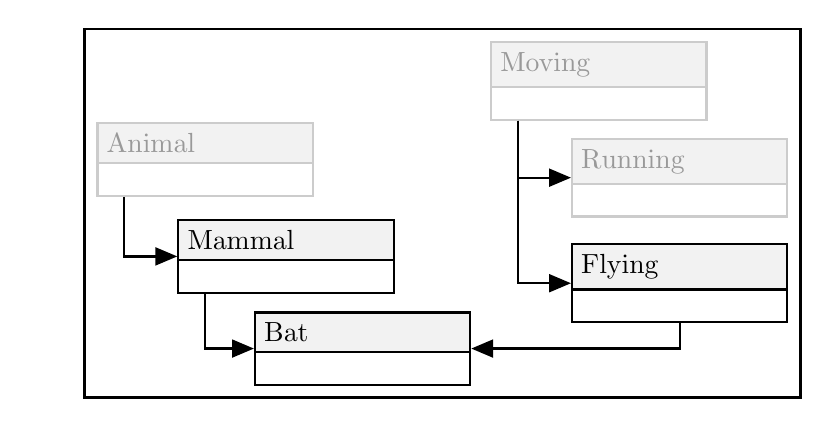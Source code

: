\usetikzlibrary{backgrounds,positioning}
\usetikzlibrary{decorations.pathreplacing}
\usetikzlibrary{shapes}
\usetikzlibrary{shapes.multipart}
\usetikzlibrary{arrows}
\usetikzlibrary{trees}

\begin{tikzpicture}[
  background rectangle/.style={fill=white,draw=black,line width=1pt}, show background rectangle,
  grow via three points={one child at (0.7,-1.0) and
  two children at (0.5,-1.1) and (0.5,-2.3)},
  edge from parent path={[-triangle 45,thick]([xshift=1em]\tikzparentnode.south west) |- (\tikzchildnode.west)}
]
\tikzstyle{every node}=[
    draw=black, thick,
    anchor=west,
    text width=2.5cm,
    rectangle split, rectangle split parts=2,
    rectangle split part fill={black!5,white},
  ]
\tikzstyle{blass}= [color=black!40,draw=black!20] ;

  \node [blass] {Animal}
    child { node [xshift=-3ex,yshift=2pt] {Mammal}
      child { node [xshift=-6ex,yshift=-2pt] (fledermaus) {Bat}}
      child [missing] {}
    }
    child [missing] {}				
    child [missing] {}				
    child [missing] {}				
  ;

  \node at (5,1) [blass] {Moving}
    child { node [blass,xshift=-3ex,yshift=2pt]{Running}
      child [missing] {}
    }
    child { node [xshift=-3ex,yshift=-2pt] (fliegend) {Flying}}
    child [missing] {}				
    child [missing] {}				
  ;

\draw [-triangle 45,thick] (fliegend) |- (fledermaus);


\end{tikzpicture}

